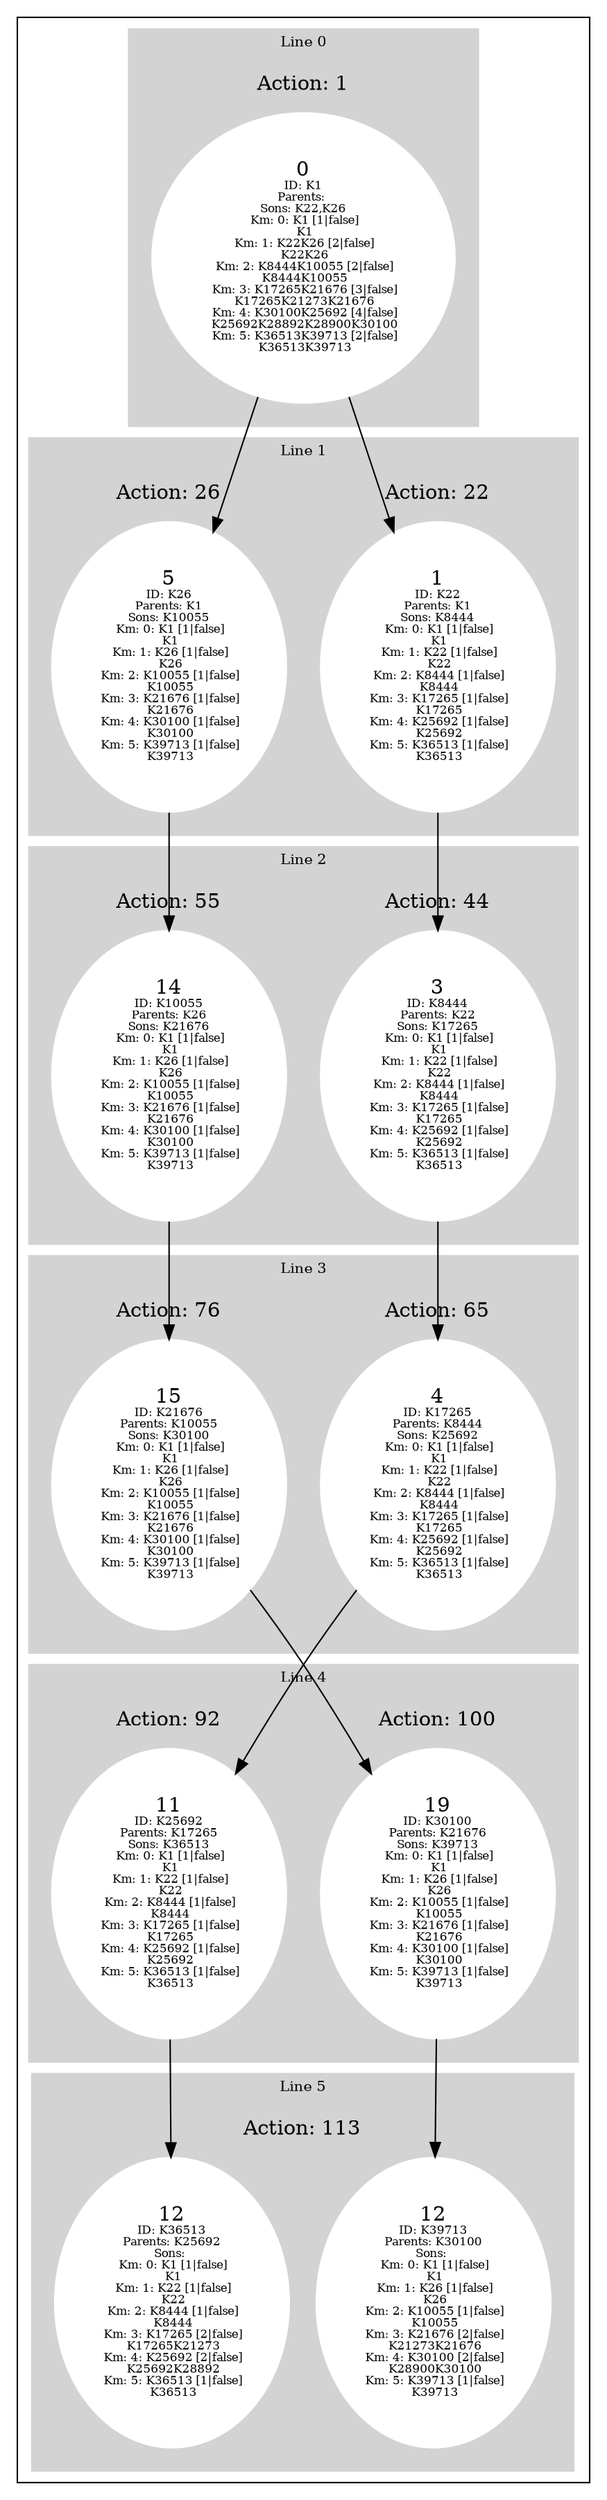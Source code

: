 digraph G {
subgraph cluster_info {
        subgraph cluster_0 {
        style=filled;
        color=lightgrey;
        node [style=filled,color=white];
        subgraph cluster_act_1 {
label = "Action: 1"step_K1 [label=<0<BR /><FONT POINT-SIZE="8">ID: K1</FONT><BR /><FONT POINT-SIZE="8">Parents: </FONT><BR /><FONT POINT-SIZE="8">Sons: K22,K26</FONT><BR /><FONT POINT-SIZE="8"> Km: 0: K1 [1|false]<BR /> K1</FONT><BR /><FONT POINT-SIZE="8"> Km: 1: K22K26 [2|false]<BR /> K22K26</FONT><BR /><FONT POINT-SIZE="8"> Km: 2: K8444K10055 [2|false]<BR /> K8444K10055</FONT><BR /><FONT POINT-SIZE="8"> Km: 3: K17265K21676 [3|false]<BR /> K17265K21273K21676</FONT><BR /><FONT POINT-SIZE="8"> Km: 4: K30100K25692 [4|false]<BR /> K25692K28892K28900K30100</FONT><BR /><FONT POINT-SIZE="8"> Km: 5: K36513K39713 [2|false]<BR /> K36513K39713</FONT>>]
}

        fontsize="10"
        label = "Line 0";
        }

        subgraph cluster_4 {
        style=filled;
        color=lightgrey;
        node [style=filled,color=white];
        subgraph cluster_act_100 {
label = "Action: 100"step_K30100 [label=<19<BR /><FONT POINT-SIZE="8">ID: K30100</FONT><BR /><FONT POINT-SIZE="8">Parents: K21676</FONT><BR /><FONT POINT-SIZE="8">Sons: K39713</FONT><BR /><FONT POINT-SIZE="8"> Km: 0: K1 [1|false]<BR /> K1</FONT><BR /><FONT POINT-SIZE="8"> Km: 1: K26 [1|false]<BR /> K26</FONT><BR /><FONT POINT-SIZE="8"> Km: 2: K10055 [1|false]<BR /> K10055</FONT><BR /><FONT POINT-SIZE="8"> Km: 3: K21676 [1|false]<BR /> K21676</FONT><BR /><FONT POINT-SIZE="8"> Km: 4: K30100 [1|false]<BR /> K30100</FONT><BR /><FONT POINT-SIZE="8"> Km: 5: K39713 [1|false]<BR /> K39713</FONT>>]
}
subgraph cluster_act_92 {
label = "Action: 92"step_K25692 [label=<11<BR /><FONT POINT-SIZE="8">ID: K25692</FONT><BR /><FONT POINT-SIZE="8">Parents: K17265</FONT><BR /><FONT POINT-SIZE="8">Sons: K36513</FONT><BR /><FONT POINT-SIZE="8"> Km: 0: K1 [1|false]<BR /> K1</FONT><BR /><FONT POINT-SIZE="8"> Km: 1: K22 [1|false]<BR /> K22</FONT><BR /><FONT POINT-SIZE="8"> Km: 2: K8444 [1|false]<BR /> K8444</FONT><BR /><FONT POINT-SIZE="8"> Km: 3: K17265 [1|false]<BR /> K17265</FONT><BR /><FONT POINT-SIZE="8"> Km: 4: K25692 [1|false]<BR /> K25692</FONT><BR /><FONT POINT-SIZE="8"> Km: 5: K36513 [1|false]<BR /> K36513</FONT>>]
}

        fontsize="10"
        label = "Line 4";
        }

        subgraph cluster_2 {
        style=filled;
        color=lightgrey;
        node [style=filled,color=white];
        subgraph cluster_act_44 {
label = "Action: 44"step_K8444 [label=<3<BR /><FONT POINT-SIZE="8">ID: K8444</FONT><BR /><FONT POINT-SIZE="8">Parents: K22</FONT><BR /><FONT POINT-SIZE="8">Sons: K17265</FONT><BR /><FONT POINT-SIZE="8"> Km: 0: K1 [1|false]<BR /> K1</FONT><BR /><FONT POINT-SIZE="8"> Km: 1: K22 [1|false]<BR /> K22</FONT><BR /><FONT POINT-SIZE="8"> Km: 2: K8444 [1|false]<BR /> K8444</FONT><BR /><FONT POINT-SIZE="8"> Km: 3: K17265 [1|false]<BR /> K17265</FONT><BR /><FONT POINT-SIZE="8"> Km: 4: K25692 [1|false]<BR /> K25692</FONT><BR /><FONT POINT-SIZE="8"> Km: 5: K36513 [1|false]<BR /> K36513</FONT>>]
}
subgraph cluster_act_55 {
label = "Action: 55"step_K10055 [label=<14<BR /><FONT POINT-SIZE="8">ID: K10055</FONT><BR /><FONT POINT-SIZE="8">Parents: K26</FONT><BR /><FONT POINT-SIZE="8">Sons: K21676</FONT><BR /><FONT POINT-SIZE="8"> Km: 0: K1 [1|false]<BR /> K1</FONT><BR /><FONT POINT-SIZE="8"> Km: 1: K26 [1|false]<BR /> K26</FONT><BR /><FONT POINT-SIZE="8"> Km: 2: K10055 [1|false]<BR /> K10055</FONT><BR /><FONT POINT-SIZE="8"> Km: 3: K21676 [1|false]<BR /> K21676</FONT><BR /><FONT POINT-SIZE="8"> Km: 4: K30100 [1|false]<BR /> K30100</FONT><BR /><FONT POINT-SIZE="8"> Km: 5: K39713 [1|false]<BR /> K39713</FONT>>]
}

        fontsize="10"
        label = "Line 2";
        }

        subgraph cluster_3 {
        style=filled;
        color=lightgrey;
        node [style=filled,color=white];
        subgraph cluster_act_65 {
label = "Action: 65"step_K17265 [label=<4<BR /><FONT POINT-SIZE="8">ID: K17265</FONT><BR /><FONT POINT-SIZE="8">Parents: K8444</FONT><BR /><FONT POINT-SIZE="8">Sons: K25692</FONT><BR /><FONT POINT-SIZE="8"> Km: 0: K1 [1|false]<BR /> K1</FONT><BR /><FONT POINT-SIZE="8"> Km: 1: K22 [1|false]<BR /> K22</FONT><BR /><FONT POINT-SIZE="8"> Km: 2: K8444 [1|false]<BR /> K8444</FONT><BR /><FONT POINT-SIZE="8"> Km: 3: K17265 [1|false]<BR /> K17265</FONT><BR /><FONT POINT-SIZE="8"> Km: 4: K25692 [1|false]<BR /> K25692</FONT><BR /><FONT POINT-SIZE="8"> Km: 5: K36513 [1|false]<BR /> K36513</FONT>>]
}
subgraph cluster_act_76 {
label = "Action: 76"step_K21676 [label=<15<BR /><FONT POINT-SIZE="8">ID: K21676</FONT><BR /><FONT POINT-SIZE="8">Parents: K10055</FONT><BR /><FONT POINT-SIZE="8">Sons: K30100</FONT><BR /><FONT POINT-SIZE="8"> Km: 0: K1 [1|false]<BR /> K1</FONT><BR /><FONT POINT-SIZE="8"> Km: 1: K26 [1|false]<BR /> K26</FONT><BR /><FONT POINT-SIZE="8"> Km: 2: K10055 [1|false]<BR /> K10055</FONT><BR /><FONT POINT-SIZE="8"> Km: 3: K21676 [1|false]<BR /> K21676</FONT><BR /><FONT POINT-SIZE="8"> Km: 4: K30100 [1|false]<BR /> K30100</FONT><BR /><FONT POINT-SIZE="8"> Km: 5: K39713 [1|false]<BR /> K39713</FONT>>]
}

        fontsize="10"
        label = "Line 3";
        }

        subgraph cluster_5 {
        style=filled;
        color=lightgrey;
        node [style=filled,color=white];
        subgraph cluster_act_113 {
label = "Action: 113"step_K36513 [label=<12<BR /><FONT POINT-SIZE="8">ID: K36513</FONT><BR /><FONT POINT-SIZE="8">Parents: K25692</FONT><BR /><FONT POINT-SIZE="8">Sons: </FONT><BR /><FONT POINT-SIZE="8"> Km: 0: K1 [1|false]<BR /> K1</FONT><BR /><FONT POINT-SIZE="8"> Km: 1: K22 [1|false]<BR /> K22</FONT><BR /><FONT POINT-SIZE="8"> Km: 2: K8444 [1|false]<BR /> K8444</FONT><BR /><FONT POINT-SIZE="8"> Km: 3: K17265 [2|false]<BR /> K17265K21273</FONT><BR /><FONT POINT-SIZE="8"> Km: 4: K25692 [2|false]<BR /> K25692K28892</FONT><BR /><FONT POINT-SIZE="8"> Km: 5: K36513 [1|false]<BR /> K36513</FONT>>]
step_K39713 [label=<12<BR /><FONT POINT-SIZE="8">ID: K39713</FONT><BR /><FONT POINT-SIZE="8">Parents: K30100</FONT><BR /><FONT POINT-SIZE="8">Sons: </FONT><BR /><FONT POINT-SIZE="8"> Km: 0: K1 [1|false]<BR /> K1</FONT><BR /><FONT POINT-SIZE="8"> Km: 1: K26 [1|false]<BR /> K26</FONT><BR /><FONT POINT-SIZE="8"> Km: 2: K10055 [1|false]<BR /> K10055</FONT><BR /><FONT POINT-SIZE="8"> Km: 3: K21676 [2|false]<BR /> K21273K21676</FONT><BR /><FONT POINT-SIZE="8"> Km: 4: K30100 [2|false]<BR /> K28900K30100</FONT><BR /><FONT POINT-SIZE="8"> Km: 5: K39713 [1|false]<BR /> K39713</FONT>>]
}
subgraph cluster_act_113 {
label = "Action: 113"step_K36513 [label=<12<BR /><FONT POINT-SIZE="8">ID: K36513</FONT><BR /><FONT POINT-SIZE="8">Parents: K25692</FONT><BR /><FONT POINT-SIZE="8">Sons: </FONT><BR /><FONT POINT-SIZE="8"> Km: 0: K1 [1|false]<BR /> K1</FONT><BR /><FONT POINT-SIZE="8"> Km: 1: K22 [1|false]<BR /> K22</FONT><BR /><FONT POINT-SIZE="8"> Km: 2: K8444 [1|false]<BR /> K8444</FONT><BR /><FONT POINT-SIZE="8"> Km: 3: K17265 [2|false]<BR /> K17265K21273</FONT><BR /><FONT POINT-SIZE="8"> Km: 4: K25692 [2|false]<BR /> K25692K28892</FONT><BR /><FONT POINT-SIZE="8"> Km: 5: K36513 [1|false]<BR /> K36513</FONT>>]
step_K39713 [label=<12<BR /><FONT POINT-SIZE="8">ID: K39713</FONT><BR /><FONT POINT-SIZE="8">Parents: K30100</FONT><BR /><FONT POINT-SIZE="8">Sons: </FONT><BR /><FONT POINT-SIZE="8"> Km: 0: K1 [1|false]<BR /> K1</FONT><BR /><FONT POINT-SIZE="8"> Km: 1: K26 [1|false]<BR /> K26</FONT><BR /><FONT POINT-SIZE="8"> Km: 2: K10055 [1|false]<BR /> K10055</FONT><BR /><FONT POINT-SIZE="8"> Km: 3: K21676 [2|false]<BR /> K21273K21676</FONT><BR /><FONT POINT-SIZE="8"> Km: 4: K30100 [2|false]<BR /> K28900K30100</FONT><BR /><FONT POINT-SIZE="8"> Km: 5: K39713 [1|false]<BR /> K39713</FONT>>]
}

        fontsize="10"
        label = "Line 5";
        }

        subgraph cluster_1 {
        style=filled;
        color=lightgrey;
        node [style=filled,color=white];
        subgraph cluster_act_22 {
label = "Action: 22"step_K22 [label=<1<BR /><FONT POINT-SIZE="8">ID: K22</FONT><BR /><FONT POINT-SIZE="8">Parents: K1</FONT><BR /><FONT POINT-SIZE="8">Sons: K8444</FONT><BR /><FONT POINT-SIZE="8"> Km: 0: K1 [1|false]<BR /> K1</FONT><BR /><FONT POINT-SIZE="8"> Km: 1: K22 [1|false]<BR /> K22</FONT><BR /><FONT POINT-SIZE="8"> Km: 2: K8444 [1|false]<BR /> K8444</FONT><BR /><FONT POINT-SIZE="8"> Km: 3: K17265 [1|false]<BR /> K17265</FONT><BR /><FONT POINT-SIZE="8"> Km: 4: K25692 [1|false]<BR /> K25692</FONT><BR /><FONT POINT-SIZE="8"> Km: 5: K36513 [1|false]<BR /> K36513</FONT>>]
}
subgraph cluster_act_26 {
label = "Action: 26"step_K26 [label=<5<BR /><FONT POINT-SIZE="8">ID: K26</FONT><BR /><FONT POINT-SIZE="8">Parents: K1</FONT><BR /><FONT POINT-SIZE="8">Sons: K10055</FONT><BR /><FONT POINT-SIZE="8"> Km: 0: K1 [1|false]<BR /> K1</FONT><BR /><FONT POINT-SIZE="8"> Km: 1: K26 [1|false]<BR /> K26</FONT><BR /><FONT POINT-SIZE="8"> Km: 2: K10055 [1|false]<BR /> K10055</FONT><BR /><FONT POINT-SIZE="8"> Km: 3: K21676 [1|false]<BR /> K21676</FONT><BR /><FONT POINT-SIZE="8"> Km: 4: K30100 [1|false]<BR /> K30100</FONT><BR /><FONT POINT-SIZE="8"> Km: 5: K39713 [1|false]<BR /> K39713</FONT>>]
}

        fontsize="10"
        label = "Line 1";
        }
step_K1 -> step_K22; 
step_K8444 -> step_K17265; 
step_K10055 -> step_K21676; 
step_K17265 -> step_K25692; 
step_K26 -> step_K10055; 
step_K25692 -> step_K36513; 
step_K21676 -> step_K30100; 
step_K30100 -> step_K39713; 
step_K22 -> step_K8444; 
step_K1 -> step_K26; 
}}